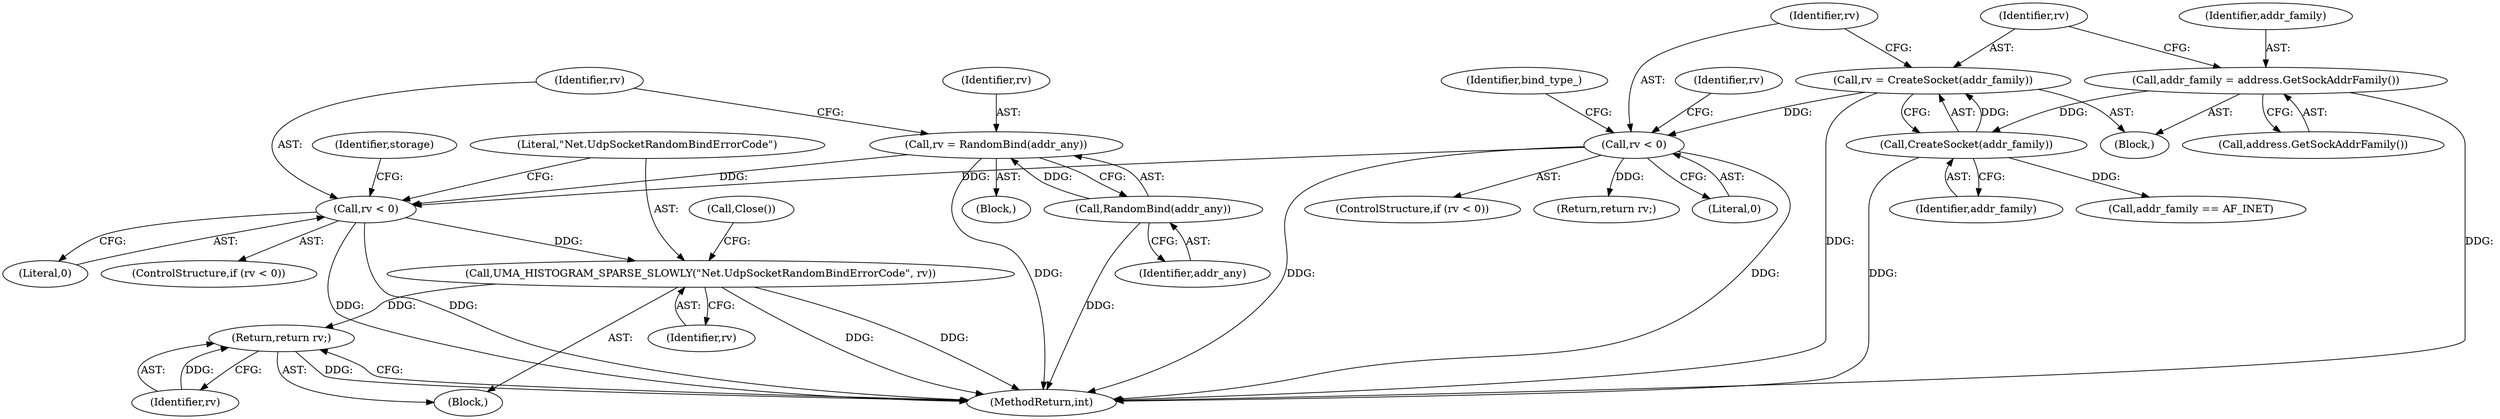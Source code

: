 digraph "1_Chrome_e68fafe04d29810cebe8d25554863b0cae4c1356_2@del" {
"1000148" [label="(Call,UMA_HISTOGRAM_SPARSE_SLOWLY(\"Net.UdpSocketRandomBindErrorCode\", rv))"];
"1000144" [label="(Call,rv < 0)"];
"1000139" [label="(Call,rv = RandomBind(addr_any))"];
"1000141" [label="(Call,RandomBind(addr_any))"];
"1000119" [label="(Call,rv < 0)"];
"1000114" [label="(Call,rv = CreateSocket(addr_family))"];
"1000116" [label="(Call,CreateSocket(addr_family))"];
"1000110" [label="(Call,addr_family = address.GetSockAddrFamily())"];
"1000152" [label="(Return,return rv;)"];
"1000148" [label="(Call,UMA_HISTOGRAM_SPARSE_SLOWLY(\"Net.UdpSocketRandomBindErrorCode\", rv))"];
"1000122" [label="(Return,return rv;)"];
"1000143" [label="(ControlStructure,if (rv < 0))"];
"1000102" [label="(Block,)"];
"1000121" [label="(Literal,0)"];
"1000111" [label="(Identifier,addr_family)"];
"1000150" [label="(Identifier,rv)"];
"1000147" [label="(Block,)"];
"1000151" [label="(Call,Close())"];
"1000112" [label="(Call,address.GetSockAddrFamily())"];
"1000146" [label="(Literal,0)"];
"1000144" [label="(Call,rv < 0)"];
"1000145" [label="(Identifier,rv)"];
"1000152" [label="(Return,return rv;)"];
"1000133" [label="(Call,addr_family == AF_INET)"];
"1000141" [label="(Call,RandomBind(addr_any))"];
"1000119" [label="(Call,rv < 0)"];
"1000139" [label="(Call,rv = RandomBind(addr_any))"];
"1000117" [label="(Identifier,addr_family)"];
"1000110" [label="(Call,addr_family = address.GetSockAddrFamily())"];
"1000114" [label="(Call,rv = CreateSocket(addr_family))"];
"1000120" [label="(Identifier,rv)"];
"1000159" [label="(Identifier,storage)"];
"1000142" [label="(Identifier,addr_any)"];
"1000123" [label="(Identifier,rv)"];
"1000195" [label="(MethodReturn,int)"];
"1000118" [label="(ControlStructure,if (rv < 0))"];
"1000140" [label="(Identifier,rv)"];
"1000126" [label="(Identifier,bind_type_)"];
"1000128" [label="(Block,)"];
"1000149" [label="(Literal,\"Net.UdpSocketRandomBindErrorCode\")"];
"1000115" [label="(Identifier,rv)"];
"1000153" [label="(Identifier,rv)"];
"1000116" [label="(Call,CreateSocket(addr_family))"];
"1000148" -> "1000147"  [label="AST: "];
"1000148" -> "1000150"  [label="CFG: "];
"1000149" -> "1000148"  [label="AST: "];
"1000150" -> "1000148"  [label="AST: "];
"1000151" -> "1000148"  [label="CFG: "];
"1000148" -> "1000195"  [label="DDG: "];
"1000148" -> "1000195"  [label="DDG: "];
"1000144" -> "1000148"  [label="DDG: "];
"1000148" -> "1000152"  [label="DDG: "];
"1000144" -> "1000143"  [label="AST: "];
"1000144" -> "1000146"  [label="CFG: "];
"1000145" -> "1000144"  [label="AST: "];
"1000146" -> "1000144"  [label="AST: "];
"1000149" -> "1000144"  [label="CFG: "];
"1000159" -> "1000144"  [label="CFG: "];
"1000144" -> "1000195"  [label="DDG: "];
"1000144" -> "1000195"  [label="DDG: "];
"1000139" -> "1000144"  [label="DDG: "];
"1000119" -> "1000144"  [label="DDG: "];
"1000139" -> "1000128"  [label="AST: "];
"1000139" -> "1000141"  [label="CFG: "];
"1000140" -> "1000139"  [label="AST: "];
"1000141" -> "1000139"  [label="AST: "];
"1000145" -> "1000139"  [label="CFG: "];
"1000139" -> "1000195"  [label="DDG: "];
"1000141" -> "1000139"  [label="DDG: "];
"1000141" -> "1000142"  [label="CFG: "];
"1000142" -> "1000141"  [label="AST: "];
"1000141" -> "1000195"  [label="DDG: "];
"1000119" -> "1000118"  [label="AST: "];
"1000119" -> "1000121"  [label="CFG: "];
"1000120" -> "1000119"  [label="AST: "];
"1000121" -> "1000119"  [label="AST: "];
"1000123" -> "1000119"  [label="CFG: "];
"1000126" -> "1000119"  [label="CFG: "];
"1000119" -> "1000195"  [label="DDG: "];
"1000119" -> "1000195"  [label="DDG: "];
"1000114" -> "1000119"  [label="DDG: "];
"1000119" -> "1000122"  [label="DDG: "];
"1000114" -> "1000102"  [label="AST: "];
"1000114" -> "1000116"  [label="CFG: "];
"1000115" -> "1000114"  [label="AST: "];
"1000116" -> "1000114"  [label="AST: "];
"1000120" -> "1000114"  [label="CFG: "];
"1000114" -> "1000195"  [label="DDG: "];
"1000116" -> "1000114"  [label="DDG: "];
"1000116" -> "1000117"  [label="CFG: "];
"1000117" -> "1000116"  [label="AST: "];
"1000116" -> "1000195"  [label="DDG: "];
"1000110" -> "1000116"  [label="DDG: "];
"1000116" -> "1000133"  [label="DDG: "];
"1000110" -> "1000102"  [label="AST: "];
"1000110" -> "1000112"  [label="CFG: "];
"1000111" -> "1000110"  [label="AST: "];
"1000112" -> "1000110"  [label="AST: "];
"1000115" -> "1000110"  [label="CFG: "];
"1000110" -> "1000195"  [label="DDG: "];
"1000152" -> "1000147"  [label="AST: "];
"1000152" -> "1000153"  [label="CFG: "];
"1000153" -> "1000152"  [label="AST: "];
"1000195" -> "1000152"  [label="CFG: "];
"1000152" -> "1000195"  [label="DDG: "];
"1000153" -> "1000152"  [label="DDG: "];
}

